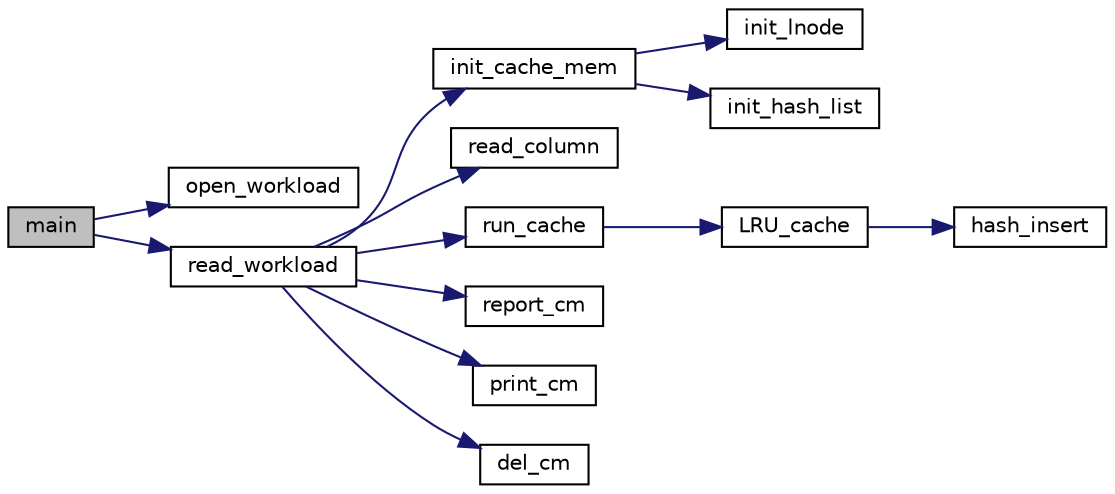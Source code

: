 digraph "main"
{
  edge [fontname="Helvetica",fontsize="10",labelfontname="Helvetica",labelfontsize="10"];
  node [fontname="Helvetica",fontsize="10",shape=record];
  rankdir="LR";
  Node1 [label="main",height=0.2,width=0.4,color="black", fillcolor="grey75", style="filled", fontcolor="black"];
  Node1 -> Node2 [color="midnightblue",fontsize="10",style="solid",fontname="Helvetica"];
  Node2 [label="open_workload",height=0.2,width=0.4,color="black", fillcolor="white", style="filled",URL="$lru_8c.html#a18d6e93c1f872081867eee56e7d943f7"];
  Node1 -> Node3 [color="midnightblue",fontsize="10",style="solid",fontname="Helvetica"];
  Node3 [label="read_workload",height=0.2,width=0.4,color="black", fillcolor="white", style="filled",URL="$lru_8c.html#aded550bbf55ac065a041acd00dcfa43a"];
  Node3 -> Node4 [color="midnightblue",fontsize="10",style="solid",fontname="Helvetica"];
  Node4 [label="init_cache_mem",height=0.2,width=0.4,color="black", fillcolor="white", style="filled",URL="$lru_8c.html#ab3e1156597087c5049a4dc4e9d815589"];
  Node4 -> Node5 [color="midnightblue",fontsize="10",style="solid",fontname="Helvetica"];
  Node5 [label="init_lnode",height=0.2,width=0.4,color="black", fillcolor="white", style="filled",URL="$dk__list_8h.html#a3ea33987d84e227c8398958e10a10bbd"];
  Node4 -> Node6 [color="midnightblue",fontsize="10",style="solid",fontname="Helvetica"];
  Node6 [label="init_hash_list",height=0.2,width=0.4,color="black", fillcolor="white", style="filled",URL="$lru_8c.html#a24f6d621bdf35406758ad57c2d2dc60b"];
  Node3 -> Node7 [color="midnightblue",fontsize="10",style="solid",fontname="Helvetica"];
  Node7 [label="read_column",height=0.2,width=0.4,color="black", fillcolor="white", style="filled",URL="$lru_8c.html#a30c6287565ac5b2d5161a0642c59888a"];
  Node3 -> Node8 [color="midnightblue",fontsize="10",style="solid",fontname="Helvetica"];
  Node8 [label="run_cache",height=0.2,width=0.4,color="black", fillcolor="white", style="filled",URL="$lru_8c.html#a3d667614dda729b6e0491823d5e8b3d1"];
  Node8 -> Node9 [color="midnightblue",fontsize="10",style="solid",fontname="Helvetica"];
  Node9 [label="LRU_cache",height=0.2,width=0.4,color="black", fillcolor="white", style="filled",URL="$lru_8c.html#ae62168030cc81ad9f39604d8a277668a"];
  Node9 -> Node10 [color="midnightblue",fontsize="10",style="solid",fontname="Helvetica"];
  Node10 [label="hash_insert",height=0.2,width=0.4,color="black", fillcolor="white", style="filled",URL="$lru_8c.html#a9db056188028c8ff40a396e239f5f261"];
  Node3 -> Node11 [color="midnightblue",fontsize="10",style="solid",fontname="Helvetica"];
  Node11 [label="report_cm",height=0.2,width=0.4,color="black", fillcolor="white", style="filled",URL="$lru_8c.html#a987168b3169b138b36aad5903e5ce4ee"];
  Node3 -> Node12 [color="midnightblue",fontsize="10",style="solid",fontname="Helvetica"];
  Node12 [label="print_cm",height=0.2,width=0.4,color="black", fillcolor="white", style="filled",URL="$lru_8c.html#a8cc95bde93b57fde8f83927b3fd8cca4"];
  Node3 -> Node13 [color="midnightblue",fontsize="10",style="solid",fontname="Helvetica"];
  Node13 [label="del_cm",height=0.2,width=0.4,color="black", fillcolor="white", style="filled",URL="$lru_8c.html#a23006b111470e3ef68070346a710bc65"];
}
